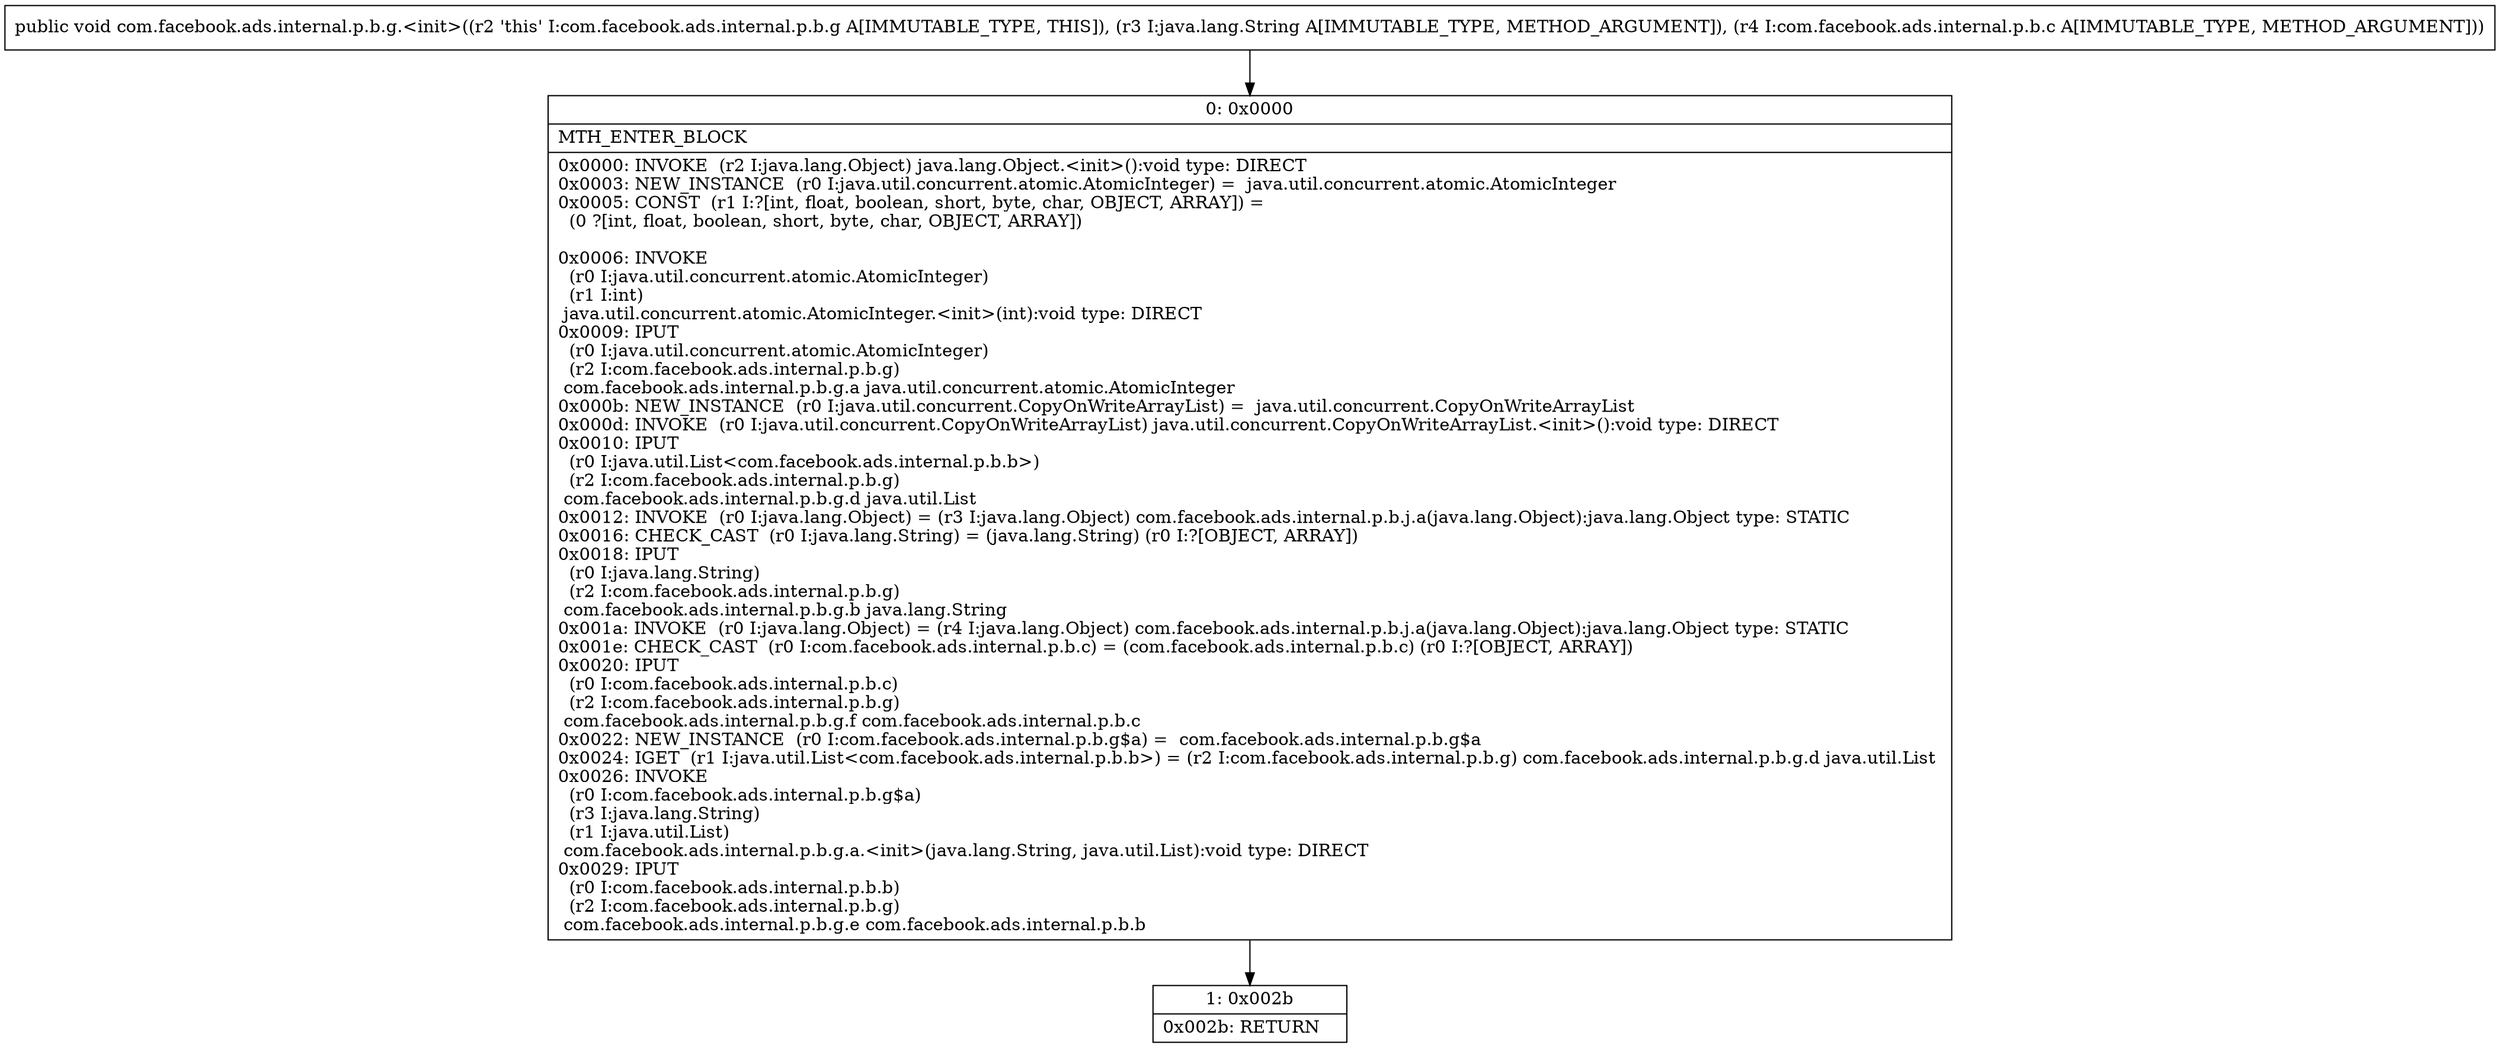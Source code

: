 digraph "CFG forcom.facebook.ads.internal.p.b.g.\<init\>(Ljava\/lang\/String;Lcom\/facebook\/ads\/internal\/p\/b\/c;)V" {
Node_0 [shape=record,label="{0\:\ 0x0000|MTH_ENTER_BLOCK\l|0x0000: INVOKE  (r2 I:java.lang.Object) java.lang.Object.\<init\>():void type: DIRECT \l0x0003: NEW_INSTANCE  (r0 I:java.util.concurrent.atomic.AtomicInteger) =  java.util.concurrent.atomic.AtomicInteger \l0x0005: CONST  (r1 I:?[int, float, boolean, short, byte, char, OBJECT, ARRAY]) = \l  (0 ?[int, float, boolean, short, byte, char, OBJECT, ARRAY])\l \l0x0006: INVOKE  \l  (r0 I:java.util.concurrent.atomic.AtomicInteger)\l  (r1 I:int)\l java.util.concurrent.atomic.AtomicInteger.\<init\>(int):void type: DIRECT \l0x0009: IPUT  \l  (r0 I:java.util.concurrent.atomic.AtomicInteger)\l  (r2 I:com.facebook.ads.internal.p.b.g)\l com.facebook.ads.internal.p.b.g.a java.util.concurrent.atomic.AtomicInteger \l0x000b: NEW_INSTANCE  (r0 I:java.util.concurrent.CopyOnWriteArrayList) =  java.util.concurrent.CopyOnWriteArrayList \l0x000d: INVOKE  (r0 I:java.util.concurrent.CopyOnWriteArrayList) java.util.concurrent.CopyOnWriteArrayList.\<init\>():void type: DIRECT \l0x0010: IPUT  \l  (r0 I:java.util.List\<com.facebook.ads.internal.p.b.b\>)\l  (r2 I:com.facebook.ads.internal.p.b.g)\l com.facebook.ads.internal.p.b.g.d java.util.List \l0x0012: INVOKE  (r0 I:java.lang.Object) = (r3 I:java.lang.Object) com.facebook.ads.internal.p.b.j.a(java.lang.Object):java.lang.Object type: STATIC \l0x0016: CHECK_CAST  (r0 I:java.lang.String) = (java.lang.String) (r0 I:?[OBJECT, ARRAY]) \l0x0018: IPUT  \l  (r0 I:java.lang.String)\l  (r2 I:com.facebook.ads.internal.p.b.g)\l com.facebook.ads.internal.p.b.g.b java.lang.String \l0x001a: INVOKE  (r0 I:java.lang.Object) = (r4 I:java.lang.Object) com.facebook.ads.internal.p.b.j.a(java.lang.Object):java.lang.Object type: STATIC \l0x001e: CHECK_CAST  (r0 I:com.facebook.ads.internal.p.b.c) = (com.facebook.ads.internal.p.b.c) (r0 I:?[OBJECT, ARRAY]) \l0x0020: IPUT  \l  (r0 I:com.facebook.ads.internal.p.b.c)\l  (r2 I:com.facebook.ads.internal.p.b.g)\l com.facebook.ads.internal.p.b.g.f com.facebook.ads.internal.p.b.c \l0x0022: NEW_INSTANCE  (r0 I:com.facebook.ads.internal.p.b.g$a) =  com.facebook.ads.internal.p.b.g$a \l0x0024: IGET  (r1 I:java.util.List\<com.facebook.ads.internal.p.b.b\>) = (r2 I:com.facebook.ads.internal.p.b.g) com.facebook.ads.internal.p.b.g.d java.util.List \l0x0026: INVOKE  \l  (r0 I:com.facebook.ads.internal.p.b.g$a)\l  (r3 I:java.lang.String)\l  (r1 I:java.util.List)\l com.facebook.ads.internal.p.b.g.a.\<init\>(java.lang.String, java.util.List):void type: DIRECT \l0x0029: IPUT  \l  (r0 I:com.facebook.ads.internal.p.b.b)\l  (r2 I:com.facebook.ads.internal.p.b.g)\l com.facebook.ads.internal.p.b.g.e com.facebook.ads.internal.p.b.b \l}"];
Node_1 [shape=record,label="{1\:\ 0x002b|0x002b: RETURN   \l}"];
MethodNode[shape=record,label="{public void com.facebook.ads.internal.p.b.g.\<init\>((r2 'this' I:com.facebook.ads.internal.p.b.g A[IMMUTABLE_TYPE, THIS]), (r3 I:java.lang.String A[IMMUTABLE_TYPE, METHOD_ARGUMENT]), (r4 I:com.facebook.ads.internal.p.b.c A[IMMUTABLE_TYPE, METHOD_ARGUMENT])) }"];
MethodNode -> Node_0;
Node_0 -> Node_1;
}

